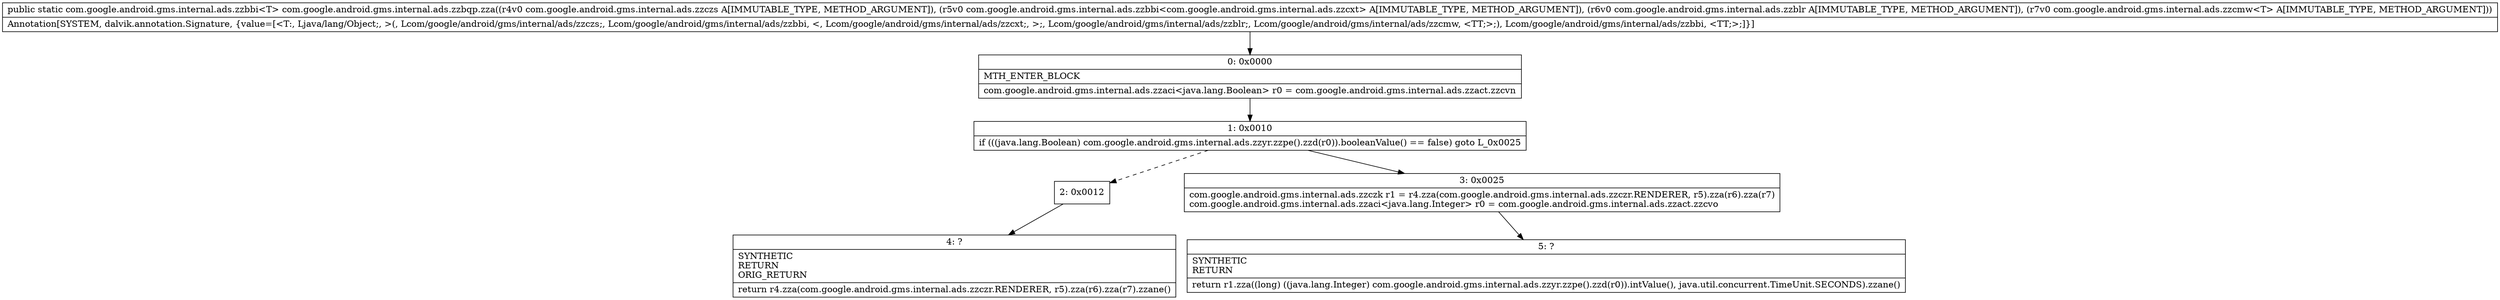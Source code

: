 digraph "CFG forcom.google.android.gms.internal.ads.zzbqp.zza(Lcom\/google\/android\/gms\/internal\/ads\/zzczs;Lcom\/google\/android\/gms\/internal\/ads\/zzbbi;Lcom\/google\/android\/gms\/internal\/ads\/zzblr;Lcom\/google\/android\/gms\/internal\/ads\/zzcmw;)Lcom\/google\/android\/gms\/internal\/ads\/zzbbi;" {
Node_0 [shape=record,label="{0\:\ 0x0000|MTH_ENTER_BLOCK\l|com.google.android.gms.internal.ads.zzaci\<java.lang.Boolean\> r0 = com.google.android.gms.internal.ads.zzact.zzcvn\l}"];
Node_1 [shape=record,label="{1\:\ 0x0010|if (((java.lang.Boolean) com.google.android.gms.internal.ads.zzyr.zzpe().zzd(r0)).booleanValue() == false) goto L_0x0025\l}"];
Node_2 [shape=record,label="{2\:\ 0x0012}"];
Node_3 [shape=record,label="{3\:\ 0x0025|com.google.android.gms.internal.ads.zzczk r1 = r4.zza(com.google.android.gms.internal.ads.zzczr.RENDERER, r5).zza(r6).zza(r7)\lcom.google.android.gms.internal.ads.zzaci\<java.lang.Integer\> r0 = com.google.android.gms.internal.ads.zzact.zzcvo\l}"];
Node_4 [shape=record,label="{4\:\ ?|SYNTHETIC\lRETURN\lORIG_RETURN\l|return r4.zza(com.google.android.gms.internal.ads.zzczr.RENDERER, r5).zza(r6).zza(r7).zzane()\l}"];
Node_5 [shape=record,label="{5\:\ ?|SYNTHETIC\lRETURN\l|return r1.zza((long) ((java.lang.Integer) com.google.android.gms.internal.ads.zzyr.zzpe().zzd(r0)).intValue(), java.util.concurrent.TimeUnit.SECONDS).zzane()\l}"];
MethodNode[shape=record,label="{public static com.google.android.gms.internal.ads.zzbbi\<T\> com.google.android.gms.internal.ads.zzbqp.zza((r4v0 com.google.android.gms.internal.ads.zzczs A[IMMUTABLE_TYPE, METHOD_ARGUMENT]), (r5v0 com.google.android.gms.internal.ads.zzbbi\<com.google.android.gms.internal.ads.zzcxt\> A[IMMUTABLE_TYPE, METHOD_ARGUMENT]), (r6v0 com.google.android.gms.internal.ads.zzblr A[IMMUTABLE_TYPE, METHOD_ARGUMENT]), (r7v0 com.google.android.gms.internal.ads.zzcmw\<T\> A[IMMUTABLE_TYPE, METHOD_ARGUMENT]))  | Annotation[SYSTEM, dalvik.annotation.Signature, \{value=[\<T:, Ljava\/lang\/Object;, \>(, Lcom\/google\/android\/gms\/internal\/ads\/zzczs;, Lcom\/google\/android\/gms\/internal\/ads\/zzbbi, \<, Lcom\/google\/android\/gms\/internal\/ads\/zzcxt;, \>;, Lcom\/google\/android\/gms\/internal\/ads\/zzblr;, Lcom\/google\/android\/gms\/internal\/ads\/zzcmw, \<TT;\>;), Lcom\/google\/android\/gms\/internal\/ads\/zzbbi, \<TT;\>;]\}]\l}"];
MethodNode -> Node_0;
Node_0 -> Node_1;
Node_1 -> Node_2[style=dashed];
Node_1 -> Node_3;
Node_2 -> Node_4;
Node_3 -> Node_5;
}

